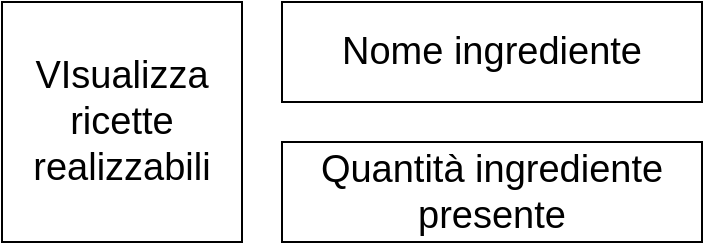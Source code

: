 <mxfile version="20.0.4" type="device"><diagram id="QdtfNpSiq0P0yfC_g5DM" name="Page-1"><mxGraphModel dx="610" dy="619" grid="1" gridSize="10" guides="1" tooltips="1" connect="1" arrows="1" fold="1" page="1" pageScale="1" pageWidth="850" pageHeight="1100" math="0" shadow="0"><root><mxCell id="0"/><mxCell id="1" parent="0"/><mxCell id="J2Ml4pLdBpOrnPgY9ill-1" value="Nome ingrediente" style="rounded=0;whiteSpace=wrap;html=1;fontSize=19;" parent="1" vertex="1"><mxGeometry x="250" y="170" width="210" height="50" as="geometry"/></mxCell><mxCell id="j_q5QKY2DhzIlw64XrOx-1" value="Quantità ingrediente presente" style="rounded=0;whiteSpace=wrap;html=1;fontSize=19;" vertex="1" parent="1"><mxGeometry x="250" y="240" width="210" height="50" as="geometry"/></mxCell><mxCell id="j_q5QKY2DhzIlw64XrOx-2" value="VIsualizza &lt;br style=&quot;font-size: 19px;&quot;&gt;ricette &lt;br style=&quot;font-size: 19px;&quot;&gt;realizzabili" style="rounded=0;whiteSpace=wrap;html=1;hachureGap=4;fontSize=19;" vertex="1" parent="1"><mxGeometry x="110" y="170" width="120" height="120" as="geometry"/></mxCell></root></mxGraphModel></diagram></mxfile>